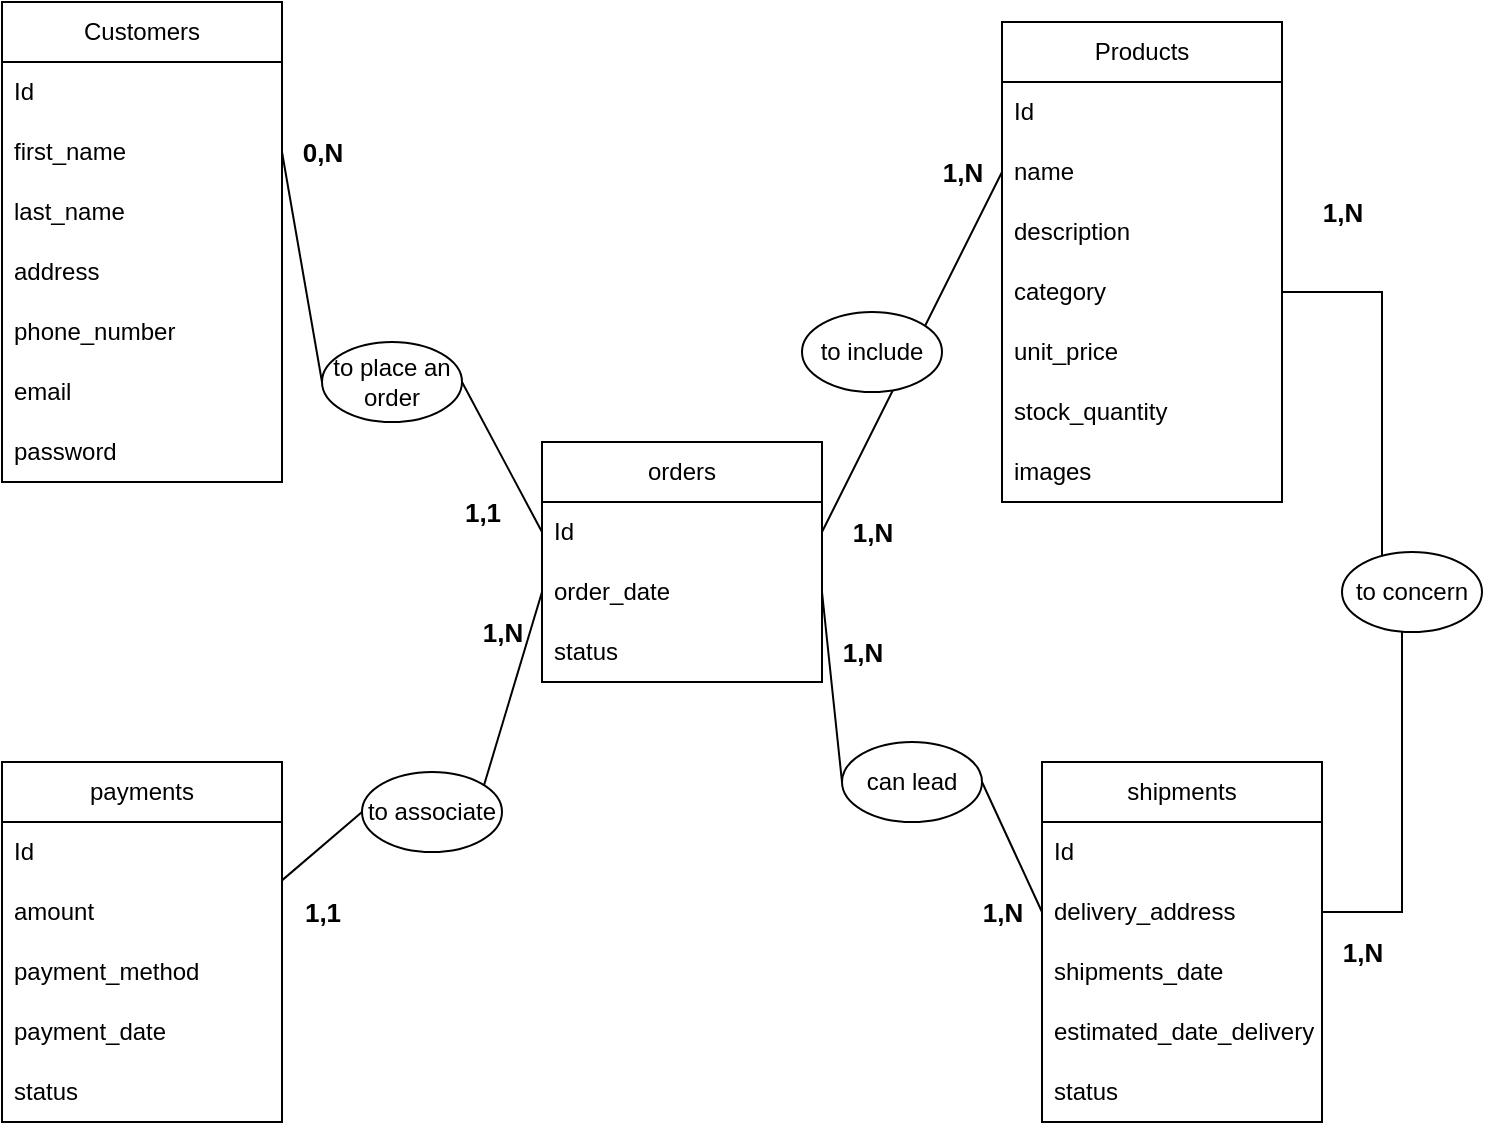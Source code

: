 <mxfile version="25.0.3">
  <diagram name="Page-1" id="2uY3QBvGzhpnInx2WoWS">
    <mxGraphModel dx="756" dy="392" grid="1" gridSize="10" guides="1" tooltips="1" connect="1" arrows="1" fold="1" page="1" pageScale="1" pageWidth="827" pageHeight="1169" math="0" shadow="0">
      <root>
        <mxCell id="0" />
        <mxCell id="1" parent="0" />
        <mxCell id="tnhB7cxjSI3-9PFgXmlL-1" value="Products" style="swimlane;fontStyle=0;childLayout=stackLayout;horizontal=1;startSize=30;horizontalStack=0;resizeParent=1;resizeParentMax=0;resizeLast=0;collapsible=1;marginBottom=0;whiteSpace=wrap;html=1;" vertex="1" parent="1">
          <mxGeometry x="560" y="190" width="140" height="240" as="geometry" />
        </mxCell>
        <mxCell id="tnhB7cxjSI3-9PFgXmlL-2" value="Id" style="text;strokeColor=none;fillColor=none;align=left;verticalAlign=middle;spacingLeft=4;spacingRight=4;overflow=hidden;points=[[0,0.5],[1,0.5]];portConstraint=eastwest;rotatable=0;whiteSpace=wrap;html=1;" vertex="1" parent="tnhB7cxjSI3-9PFgXmlL-1">
          <mxGeometry y="30" width="140" height="30" as="geometry" />
        </mxCell>
        <mxCell id="tnhB7cxjSI3-9PFgXmlL-3" value="name" style="text;strokeColor=none;fillColor=none;align=left;verticalAlign=middle;spacingLeft=4;spacingRight=4;overflow=hidden;points=[[0,0.5],[1,0.5]];portConstraint=eastwest;rotatable=0;whiteSpace=wrap;html=1;" vertex="1" parent="tnhB7cxjSI3-9PFgXmlL-1">
          <mxGeometry y="60" width="140" height="30" as="geometry" />
        </mxCell>
        <mxCell id="tnhB7cxjSI3-9PFgXmlL-4" value="description" style="text;strokeColor=none;fillColor=none;align=left;verticalAlign=middle;spacingLeft=4;spacingRight=4;overflow=hidden;points=[[0,0.5],[1,0.5]];portConstraint=eastwest;rotatable=0;whiteSpace=wrap;html=1;" vertex="1" parent="tnhB7cxjSI3-9PFgXmlL-1">
          <mxGeometry y="90" width="140" height="30" as="geometry" />
        </mxCell>
        <mxCell id="tnhB7cxjSI3-9PFgXmlL-5" value="category" style="text;strokeColor=none;fillColor=none;align=left;verticalAlign=middle;spacingLeft=4;spacingRight=4;overflow=hidden;points=[[0,0.5],[1,0.5]];portConstraint=eastwest;rotatable=0;whiteSpace=wrap;html=1;" vertex="1" parent="tnhB7cxjSI3-9PFgXmlL-1">
          <mxGeometry y="120" width="140" height="30" as="geometry" />
        </mxCell>
        <mxCell id="tnhB7cxjSI3-9PFgXmlL-6" value="unit_price" style="text;strokeColor=none;fillColor=none;align=left;verticalAlign=middle;spacingLeft=4;spacingRight=4;overflow=hidden;points=[[0,0.5],[1,0.5]];portConstraint=eastwest;rotatable=0;whiteSpace=wrap;html=1;" vertex="1" parent="tnhB7cxjSI3-9PFgXmlL-1">
          <mxGeometry y="150" width="140" height="30" as="geometry" />
        </mxCell>
        <mxCell id="tnhB7cxjSI3-9PFgXmlL-7" value="stock_quantity" style="text;strokeColor=none;fillColor=none;align=left;verticalAlign=middle;spacingLeft=4;spacingRight=4;overflow=hidden;points=[[0,0.5],[1,0.5]];portConstraint=eastwest;rotatable=0;whiteSpace=wrap;html=1;" vertex="1" parent="tnhB7cxjSI3-9PFgXmlL-1">
          <mxGeometry y="180" width="140" height="30" as="geometry" />
        </mxCell>
        <mxCell id="tnhB7cxjSI3-9PFgXmlL-8" value="images" style="text;strokeColor=none;fillColor=none;align=left;verticalAlign=middle;spacingLeft=4;spacingRight=4;overflow=hidden;points=[[0,0.5],[1,0.5]];portConstraint=eastwest;rotatable=0;whiteSpace=wrap;html=1;" vertex="1" parent="tnhB7cxjSI3-9PFgXmlL-1">
          <mxGeometry y="210" width="140" height="30" as="geometry" />
        </mxCell>
        <mxCell id="tnhB7cxjSI3-9PFgXmlL-9" value="Customers" style="swimlane;fontStyle=0;childLayout=stackLayout;horizontal=1;startSize=30;horizontalStack=0;resizeParent=1;resizeParentMax=0;resizeLast=0;collapsible=1;marginBottom=0;whiteSpace=wrap;html=1;" vertex="1" parent="1">
          <mxGeometry x="60" y="180" width="140" height="240" as="geometry" />
        </mxCell>
        <mxCell id="tnhB7cxjSI3-9PFgXmlL-10" value="Id" style="text;strokeColor=none;fillColor=none;align=left;verticalAlign=middle;spacingLeft=4;spacingRight=4;overflow=hidden;points=[[0,0.5],[1,0.5]];portConstraint=eastwest;rotatable=0;whiteSpace=wrap;html=1;" vertex="1" parent="tnhB7cxjSI3-9PFgXmlL-9">
          <mxGeometry y="30" width="140" height="30" as="geometry" />
        </mxCell>
        <mxCell id="tnhB7cxjSI3-9PFgXmlL-11" value="first_name" style="text;strokeColor=none;fillColor=none;align=left;verticalAlign=middle;spacingLeft=4;spacingRight=4;overflow=hidden;points=[[0,0.5],[1,0.5]];portConstraint=eastwest;rotatable=0;whiteSpace=wrap;html=1;" vertex="1" parent="tnhB7cxjSI3-9PFgXmlL-9">
          <mxGeometry y="60" width="140" height="30" as="geometry" />
        </mxCell>
        <mxCell id="tnhB7cxjSI3-9PFgXmlL-12" value="last_name" style="text;strokeColor=none;fillColor=none;align=left;verticalAlign=middle;spacingLeft=4;spacingRight=4;overflow=hidden;points=[[0,0.5],[1,0.5]];portConstraint=eastwest;rotatable=0;whiteSpace=wrap;html=1;" vertex="1" parent="tnhB7cxjSI3-9PFgXmlL-9">
          <mxGeometry y="90" width="140" height="30" as="geometry" />
        </mxCell>
        <mxCell id="tnhB7cxjSI3-9PFgXmlL-13" value="address" style="text;strokeColor=none;fillColor=none;align=left;verticalAlign=middle;spacingLeft=4;spacingRight=4;overflow=hidden;points=[[0,0.5],[1,0.5]];portConstraint=eastwest;rotatable=0;whiteSpace=wrap;html=1;" vertex="1" parent="tnhB7cxjSI3-9PFgXmlL-9">
          <mxGeometry y="120" width="140" height="30" as="geometry" />
        </mxCell>
        <mxCell id="tnhB7cxjSI3-9PFgXmlL-14" value="phone_number" style="text;strokeColor=none;fillColor=none;align=left;verticalAlign=middle;spacingLeft=4;spacingRight=4;overflow=hidden;points=[[0,0.5],[1,0.5]];portConstraint=eastwest;rotatable=0;whiteSpace=wrap;html=1;" vertex="1" parent="tnhB7cxjSI3-9PFgXmlL-9">
          <mxGeometry y="150" width="140" height="30" as="geometry" />
        </mxCell>
        <mxCell id="tnhB7cxjSI3-9PFgXmlL-15" value="email" style="text;strokeColor=none;fillColor=none;align=left;verticalAlign=middle;spacingLeft=4;spacingRight=4;overflow=hidden;points=[[0,0.5],[1,0.5]];portConstraint=eastwest;rotatable=0;whiteSpace=wrap;html=1;" vertex="1" parent="tnhB7cxjSI3-9PFgXmlL-9">
          <mxGeometry y="180" width="140" height="30" as="geometry" />
        </mxCell>
        <mxCell id="tnhB7cxjSI3-9PFgXmlL-16" value="password" style="text;strokeColor=none;fillColor=none;align=left;verticalAlign=middle;spacingLeft=4;spacingRight=4;overflow=hidden;points=[[0,0.5],[1,0.5]];portConstraint=eastwest;rotatable=0;whiteSpace=wrap;html=1;" vertex="1" parent="tnhB7cxjSI3-9PFgXmlL-9">
          <mxGeometry y="210" width="140" height="30" as="geometry" />
        </mxCell>
        <mxCell id="tnhB7cxjSI3-9PFgXmlL-20" value="orders" style="swimlane;fontStyle=0;childLayout=stackLayout;horizontal=1;startSize=30;horizontalStack=0;resizeParent=1;resizeParentMax=0;resizeLast=0;collapsible=1;marginBottom=0;whiteSpace=wrap;html=1;" vertex="1" parent="1">
          <mxGeometry x="330" y="400" width="140" height="120" as="geometry" />
        </mxCell>
        <mxCell id="tnhB7cxjSI3-9PFgXmlL-21" value="Id" style="text;strokeColor=none;fillColor=none;align=left;verticalAlign=middle;spacingLeft=4;spacingRight=4;overflow=hidden;points=[[0,0.5],[1,0.5]];portConstraint=eastwest;rotatable=0;whiteSpace=wrap;html=1;" vertex="1" parent="tnhB7cxjSI3-9PFgXmlL-20">
          <mxGeometry y="30" width="140" height="30" as="geometry" />
        </mxCell>
        <mxCell id="tnhB7cxjSI3-9PFgXmlL-23" value="order_date" style="text;strokeColor=none;fillColor=none;align=left;verticalAlign=middle;spacingLeft=4;spacingRight=4;overflow=hidden;points=[[0,0.5],[1,0.5]];portConstraint=eastwest;rotatable=0;whiteSpace=wrap;html=1;" vertex="1" parent="tnhB7cxjSI3-9PFgXmlL-20">
          <mxGeometry y="60" width="140" height="30" as="geometry" />
        </mxCell>
        <mxCell id="tnhB7cxjSI3-9PFgXmlL-22" value="status" style="text;strokeColor=none;fillColor=none;align=left;verticalAlign=middle;spacingLeft=4;spacingRight=4;overflow=hidden;points=[[0,0.5],[1,0.5]];portConstraint=eastwest;rotatable=0;whiteSpace=wrap;html=1;" vertex="1" parent="tnhB7cxjSI3-9PFgXmlL-20">
          <mxGeometry y="90" width="140" height="30" as="geometry" />
        </mxCell>
        <mxCell id="tnhB7cxjSI3-9PFgXmlL-28" value="payments" style="swimlane;fontStyle=0;childLayout=stackLayout;horizontal=1;startSize=30;horizontalStack=0;resizeParent=1;resizeParentMax=0;resizeLast=0;collapsible=1;marginBottom=0;whiteSpace=wrap;html=1;" vertex="1" parent="1">
          <mxGeometry x="60" y="560" width="140" height="180" as="geometry" />
        </mxCell>
        <mxCell id="tnhB7cxjSI3-9PFgXmlL-29" value="Id" style="text;strokeColor=none;fillColor=none;align=left;verticalAlign=middle;spacingLeft=4;spacingRight=4;overflow=hidden;points=[[0,0.5],[1,0.5]];portConstraint=eastwest;rotatable=0;whiteSpace=wrap;html=1;" vertex="1" parent="tnhB7cxjSI3-9PFgXmlL-28">
          <mxGeometry y="30" width="140" height="30" as="geometry" />
        </mxCell>
        <mxCell id="tnhB7cxjSI3-9PFgXmlL-30" value="amount" style="text;strokeColor=none;fillColor=none;align=left;verticalAlign=middle;spacingLeft=4;spacingRight=4;overflow=hidden;points=[[0,0.5],[1,0.5]];portConstraint=eastwest;rotatable=0;whiteSpace=wrap;html=1;" vertex="1" parent="tnhB7cxjSI3-9PFgXmlL-28">
          <mxGeometry y="60" width="140" height="30" as="geometry" />
        </mxCell>
        <mxCell id="tnhB7cxjSI3-9PFgXmlL-31" value="payment_method" style="text;strokeColor=none;fillColor=none;align=left;verticalAlign=middle;spacingLeft=4;spacingRight=4;overflow=hidden;points=[[0,0.5],[1,0.5]];portConstraint=eastwest;rotatable=0;whiteSpace=wrap;html=1;" vertex="1" parent="tnhB7cxjSI3-9PFgXmlL-28">
          <mxGeometry y="90" width="140" height="30" as="geometry" />
        </mxCell>
        <mxCell id="tnhB7cxjSI3-9PFgXmlL-32" value="payment_date" style="text;strokeColor=none;fillColor=none;align=left;verticalAlign=middle;spacingLeft=4;spacingRight=4;overflow=hidden;points=[[0,0.5],[1,0.5]];portConstraint=eastwest;rotatable=0;whiteSpace=wrap;html=1;" vertex="1" parent="tnhB7cxjSI3-9PFgXmlL-28">
          <mxGeometry y="120" width="140" height="30" as="geometry" />
        </mxCell>
        <mxCell id="tnhB7cxjSI3-9PFgXmlL-33" value="status" style="text;strokeColor=none;fillColor=none;align=left;verticalAlign=middle;spacingLeft=4;spacingRight=4;overflow=hidden;points=[[0,0.5],[1,0.5]];portConstraint=eastwest;rotatable=0;whiteSpace=wrap;html=1;" vertex="1" parent="tnhB7cxjSI3-9PFgXmlL-28">
          <mxGeometry y="150" width="140" height="30" as="geometry" />
        </mxCell>
        <mxCell id="tnhB7cxjSI3-9PFgXmlL-36" value="shipments" style="swimlane;fontStyle=0;childLayout=stackLayout;horizontal=1;startSize=30;horizontalStack=0;resizeParent=1;resizeParentMax=0;resizeLast=0;collapsible=1;marginBottom=0;whiteSpace=wrap;html=1;" vertex="1" parent="1">
          <mxGeometry x="580" y="560" width="140" height="180" as="geometry" />
        </mxCell>
        <mxCell id="tnhB7cxjSI3-9PFgXmlL-37" value="Id" style="text;strokeColor=none;fillColor=none;align=left;verticalAlign=middle;spacingLeft=4;spacingRight=4;overflow=hidden;points=[[0,0.5],[1,0.5]];portConstraint=eastwest;rotatable=0;whiteSpace=wrap;html=1;" vertex="1" parent="tnhB7cxjSI3-9PFgXmlL-36">
          <mxGeometry y="30" width="140" height="30" as="geometry" />
        </mxCell>
        <mxCell id="tnhB7cxjSI3-9PFgXmlL-38" value="delivery_address" style="text;strokeColor=none;fillColor=none;align=left;verticalAlign=middle;spacingLeft=4;spacingRight=4;overflow=hidden;points=[[0,0.5],[1,0.5]];portConstraint=eastwest;rotatable=0;whiteSpace=wrap;html=1;" vertex="1" parent="tnhB7cxjSI3-9PFgXmlL-36">
          <mxGeometry y="60" width="140" height="30" as="geometry" />
        </mxCell>
        <mxCell id="tnhB7cxjSI3-9PFgXmlL-39" value="shipments_date" style="text;strokeColor=none;fillColor=none;align=left;verticalAlign=middle;spacingLeft=4;spacingRight=4;overflow=hidden;points=[[0,0.5],[1,0.5]];portConstraint=eastwest;rotatable=0;whiteSpace=wrap;html=1;" vertex="1" parent="tnhB7cxjSI3-9PFgXmlL-36">
          <mxGeometry y="90" width="140" height="30" as="geometry" />
        </mxCell>
        <mxCell id="tnhB7cxjSI3-9PFgXmlL-40" value="estimated_date_delivery" style="text;strokeColor=none;fillColor=none;align=left;verticalAlign=middle;spacingLeft=4;spacingRight=4;overflow=hidden;points=[[0,0.5],[1,0.5]];portConstraint=eastwest;rotatable=0;whiteSpace=wrap;html=1;" vertex="1" parent="tnhB7cxjSI3-9PFgXmlL-36">
          <mxGeometry y="120" width="140" height="30" as="geometry" />
        </mxCell>
        <mxCell id="tnhB7cxjSI3-9PFgXmlL-41" value="status" style="text;strokeColor=none;fillColor=none;align=left;verticalAlign=middle;spacingLeft=4;spacingRight=4;overflow=hidden;points=[[0,0.5],[1,0.5]];portConstraint=eastwest;rotatable=0;whiteSpace=wrap;html=1;" vertex="1" parent="tnhB7cxjSI3-9PFgXmlL-36">
          <mxGeometry y="150" width="140" height="30" as="geometry" />
        </mxCell>
        <mxCell id="tnhB7cxjSI3-9PFgXmlL-44" value="" style="endArrow=none;html=1;rounded=0;exitX=0.857;exitY=0.25;exitDx=0;exitDy=0;exitPerimeter=0;entryX=0;entryY=0.5;entryDx=0;entryDy=0;" edge="1" parent="1" source="tnhB7cxjSI3-9PFgXmlL-49" target="tnhB7cxjSI3-9PFgXmlL-23">
          <mxGeometry width="50" height="50" relative="1" as="geometry">
            <mxPoint x="250" y="600" as="sourcePoint" />
            <mxPoint x="300" y="550" as="targetPoint" />
            <Array as="points" />
          </mxGeometry>
        </mxCell>
        <mxCell id="tnhB7cxjSI3-9PFgXmlL-46" style="edgeStyle=none;rounded=0;orthogonalLoop=1;jettySize=auto;html=1;exitX=1;exitY=0.5;exitDx=0;exitDy=0;endArrow=none;endFill=0;entryX=0;entryY=0.5;entryDx=0;entryDy=0;" edge="1" parent="1" source="tnhB7cxjSI3-9PFgXmlL-51" target="tnhB7cxjSI3-9PFgXmlL-21">
          <mxGeometry relative="1" as="geometry">
            <mxPoint x="320" y="437" as="targetPoint" />
          </mxGeometry>
        </mxCell>
        <mxCell id="tnhB7cxjSI3-9PFgXmlL-47" style="edgeStyle=none;rounded=0;orthogonalLoop=1;jettySize=auto;html=1;entryX=0;entryY=0.5;entryDx=0;entryDy=0;exitX=1;exitY=0.5;exitDx=0;exitDy=0;endArrow=none;endFill=0;" edge="1" parent="1" source="tnhB7cxjSI3-9PFgXmlL-54" target="tnhB7cxjSI3-9PFgXmlL-38">
          <mxGeometry relative="1" as="geometry" />
        </mxCell>
        <mxCell id="tnhB7cxjSI3-9PFgXmlL-48" style="edgeStyle=none;rounded=0;orthogonalLoop=1;jettySize=auto;html=1;exitX=1;exitY=0.5;exitDx=0;exitDy=0;entryX=0;entryY=0.5;entryDx=0;entryDy=0;endArrow=none;endFill=0;" edge="1" parent="1" source="tnhB7cxjSI3-9PFgXmlL-21" target="tnhB7cxjSI3-9PFgXmlL-3">
          <mxGeometry relative="1" as="geometry" />
        </mxCell>
        <mxCell id="tnhB7cxjSI3-9PFgXmlL-50" value="" style="endArrow=none;html=1;rounded=0;exitX=1;exitY=-0.027;exitDx=0;exitDy=0;exitPerimeter=0;entryX=0;entryY=0.5;entryDx=0;entryDy=0;" edge="1" parent="1" source="tnhB7cxjSI3-9PFgXmlL-30" target="tnhB7cxjSI3-9PFgXmlL-49">
          <mxGeometry width="50" height="50" relative="1" as="geometry">
            <mxPoint x="200" y="619" as="sourcePoint" />
            <mxPoint x="310" y="475" as="targetPoint" />
            <Array as="points" />
          </mxGeometry>
        </mxCell>
        <mxCell id="tnhB7cxjSI3-9PFgXmlL-49" value="&lt;p data-pm-slice=&quot;0 0 []&quot;&gt;to associate&lt;/p&gt;" style="ellipse;whiteSpace=wrap;html=1;" vertex="1" parent="1">
          <mxGeometry x="240" y="565" width="70" height="40" as="geometry" />
        </mxCell>
        <mxCell id="tnhB7cxjSI3-9PFgXmlL-52" value="" style="edgeStyle=none;rounded=0;orthogonalLoop=1;jettySize=auto;html=1;exitX=1;exitY=0.5;exitDx=0;exitDy=0;endArrow=none;endFill=0;entryX=0;entryY=0.5;entryDx=0;entryDy=0;" edge="1" parent="1" source="tnhB7cxjSI3-9PFgXmlL-11" target="tnhB7cxjSI3-9PFgXmlL-51">
          <mxGeometry relative="1" as="geometry">
            <mxPoint x="200" y="255" as="sourcePoint" />
            <mxPoint x="310" y="445" as="targetPoint" />
          </mxGeometry>
        </mxCell>
        <mxCell id="tnhB7cxjSI3-9PFgXmlL-51" value="to place an order" style="ellipse;whiteSpace=wrap;html=1;" vertex="1" parent="1">
          <mxGeometry x="220" y="350" width="70" height="40" as="geometry" />
        </mxCell>
        <mxCell id="tnhB7cxjSI3-9PFgXmlL-53" value="to include" style="ellipse;whiteSpace=wrap;html=1;" vertex="1" parent="1">
          <mxGeometry x="460" y="335" width="70" height="40" as="geometry" />
        </mxCell>
        <mxCell id="tnhB7cxjSI3-9PFgXmlL-55" value="" style="edgeStyle=none;rounded=0;orthogonalLoop=1;jettySize=auto;html=1;entryX=0;entryY=0.5;entryDx=0;entryDy=0;exitX=1;exitY=0.5;exitDx=0;exitDy=0;endArrow=none;endFill=0;" edge="1" parent="1" source="tnhB7cxjSI3-9PFgXmlL-23" target="tnhB7cxjSI3-9PFgXmlL-54">
          <mxGeometry relative="1" as="geometry">
            <mxPoint x="450" y="475" as="sourcePoint" />
            <mxPoint x="520" y="635" as="targetPoint" />
          </mxGeometry>
        </mxCell>
        <mxCell id="tnhB7cxjSI3-9PFgXmlL-54" value="can lead" style="ellipse;whiteSpace=wrap;html=1;" vertex="1" parent="1">
          <mxGeometry x="480" y="550" width="70" height="40" as="geometry" />
        </mxCell>
        <mxCell id="tnhB7cxjSI3-9PFgXmlL-56" value="&lt;b&gt;&lt;font style=&quot;font-size: 13px;&quot;&gt;0,N&lt;/font&gt;&lt;/b&gt;" style="text;html=1;align=center;verticalAlign=middle;resizable=0;points=[];autosize=1;strokeColor=none;fillColor=none;" vertex="1" parent="1">
          <mxGeometry x="200" y="240" width="40" height="30" as="geometry" />
        </mxCell>
        <mxCell id="tnhB7cxjSI3-9PFgXmlL-57" value="&lt;b&gt;&lt;font style=&quot;font-size: 13px;&quot;&gt;1,1&lt;/font&gt;&lt;/b&gt;" style="text;html=1;align=center;verticalAlign=middle;resizable=0;points=[];autosize=1;strokeColor=none;fillColor=none;" vertex="1" parent="1">
          <mxGeometry x="280" y="420" width="40" height="30" as="geometry" />
        </mxCell>
        <mxCell id="tnhB7cxjSI3-9PFgXmlL-58" value="&lt;b&gt;&lt;font style=&quot;font-size: 13px;&quot;&gt;1,N&lt;/font&gt;&lt;/b&gt;" style="text;html=1;align=center;verticalAlign=middle;resizable=0;points=[];autosize=1;strokeColor=none;fillColor=none;" vertex="1" parent="1">
          <mxGeometry x="520" y="250" width="40" height="30" as="geometry" />
        </mxCell>
        <mxCell id="tnhB7cxjSI3-9PFgXmlL-59" value="&lt;b&gt;&lt;font style=&quot;font-size: 13px;&quot;&gt;1,N&lt;/font&gt;&lt;/b&gt;" style="text;html=1;align=center;verticalAlign=middle;resizable=0;points=[];autosize=1;strokeColor=none;fillColor=none;" vertex="1" parent="1">
          <mxGeometry x="475" y="430" width="40" height="30" as="geometry" />
        </mxCell>
        <mxCell id="tnhB7cxjSI3-9PFgXmlL-60" value="&lt;b&gt;&lt;font style=&quot;font-size: 13px;&quot;&gt;1,N&lt;/font&gt;&lt;/b&gt;" style="text;html=1;align=center;verticalAlign=middle;resizable=0;points=[];autosize=1;strokeColor=none;fillColor=none;" vertex="1" parent="1">
          <mxGeometry x="470" y="490" width="40" height="30" as="geometry" />
        </mxCell>
        <mxCell id="tnhB7cxjSI3-9PFgXmlL-61" value="&lt;b&gt;&lt;font style=&quot;font-size: 13px;&quot;&gt;1,N&lt;/font&gt;&lt;/b&gt;" style="text;html=1;align=center;verticalAlign=middle;resizable=0;points=[];autosize=1;strokeColor=none;fillColor=none;" vertex="1" parent="1">
          <mxGeometry x="540" y="620" width="40" height="30" as="geometry" />
        </mxCell>
        <mxCell id="tnhB7cxjSI3-9PFgXmlL-62" value="&lt;b&gt;&lt;font style=&quot;font-size: 13px;&quot;&gt;1,N&lt;/font&gt;&lt;/b&gt;" style="text;html=1;align=center;verticalAlign=middle;resizable=0;points=[];autosize=1;strokeColor=none;fillColor=none;" vertex="1" parent="1">
          <mxGeometry x="290" y="480" width="40" height="30" as="geometry" />
        </mxCell>
        <mxCell id="tnhB7cxjSI3-9PFgXmlL-63" value="&lt;b&gt;&lt;font style=&quot;font-size: 13px;&quot;&gt;1,1&lt;/font&gt;&lt;/b&gt;" style="text;html=1;align=center;verticalAlign=middle;resizable=0;points=[];autosize=1;strokeColor=none;fillColor=none;" vertex="1" parent="1">
          <mxGeometry x="200" y="620" width="40" height="30" as="geometry" />
        </mxCell>
        <mxCell id="tnhB7cxjSI3-9PFgXmlL-66" value="&lt;b&gt;&lt;font style=&quot;font-size: 13px;&quot;&gt;1,N&lt;/font&gt;&lt;/b&gt;" style="text;html=1;align=center;verticalAlign=middle;resizable=0;points=[];autosize=1;strokeColor=none;fillColor=none;" vertex="1" parent="1">
          <mxGeometry x="720" y="640" width="40" height="30" as="geometry" />
        </mxCell>
        <mxCell id="tnhB7cxjSI3-9PFgXmlL-67" value="&lt;b&gt;&lt;font style=&quot;font-size: 13px;&quot;&gt;1,N&lt;/font&gt;&lt;/b&gt;" style="text;html=1;align=center;verticalAlign=middle;resizable=0;points=[];autosize=1;strokeColor=none;fillColor=none;" vertex="1" parent="1">
          <mxGeometry x="710" y="270" width="40" height="30" as="geometry" />
        </mxCell>
        <mxCell id="tnhB7cxjSI3-9PFgXmlL-69" value="" style="edgeStyle=elbowEdgeStyle;elbow=horizontal;endArrow=none;html=1;curved=0;rounded=0;endSize=8;startSize=8;entryX=1;entryY=0.5;entryDx=0;entryDy=0;exitX=1;exitY=0.5;exitDx=0;exitDy=0;endFill=0;" edge="1" parent="1" source="tnhB7cxjSI3-9PFgXmlL-71" target="tnhB7cxjSI3-9PFgXmlL-5">
          <mxGeometry width="50" height="50" relative="1" as="geometry">
            <mxPoint x="90" y="510" as="sourcePoint" />
            <mxPoint x="290" y="460" as="targetPoint" />
            <Array as="points" />
          </mxGeometry>
        </mxCell>
        <mxCell id="tnhB7cxjSI3-9PFgXmlL-72" value="" style="edgeStyle=elbowEdgeStyle;elbow=horizontal;endArrow=none;html=1;curved=0;rounded=0;endSize=8;startSize=8;entryX=1;entryY=0.5;entryDx=0;entryDy=0;exitX=1;exitY=0.5;exitDx=0;exitDy=0;endFill=0;" edge="1" parent="1" source="tnhB7cxjSI3-9PFgXmlL-38" target="tnhB7cxjSI3-9PFgXmlL-71">
          <mxGeometry width="50" height="50" relative="1" as="geometry">
            <mxPoint x="720" y="635" as="sourcePoint" />
            <mxPoint x="700" y="325" as="targetPoint" />
            <Array as="points">
              <mxPoint x="760" y="480" />
            </Array>
          </mxGeometry>
        </mxCell>
        <mxCell id="tnhB7cxjSI3-9PFgXmlL-71" value="to concern" style="ellipse;whiteSpace=wrap;html=1;" vertex="1" parent="1">
          <mxGeometry x="730" y="455" width="70" height="40" as="geometry" />
        </mxCell>
      </root>
    </mxGraphModel>
  </diagram>
</mxfile>
